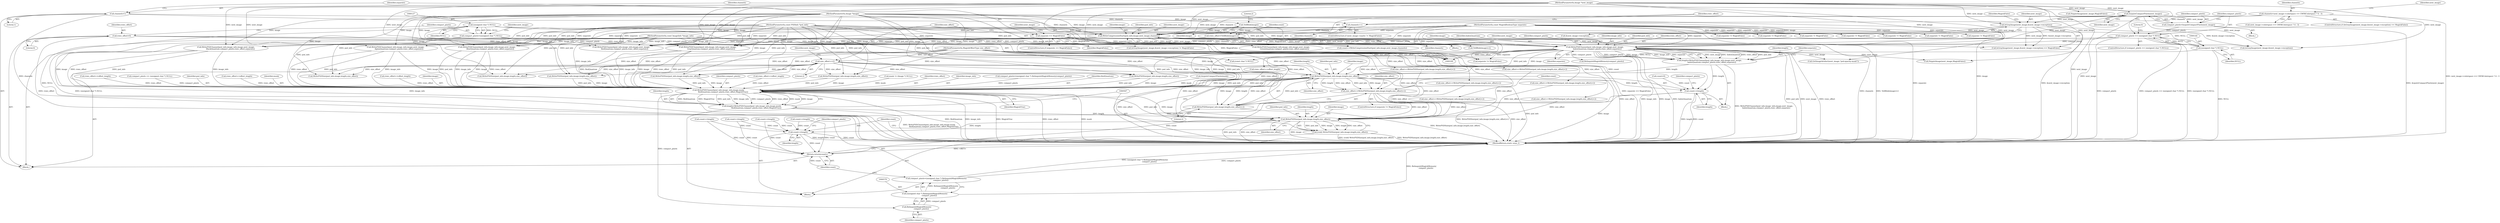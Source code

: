 digraph "0_ImageMagick_37a1710e2dab6ed91128ea648d654a22fbe2a6af@pointer" {
"1000245" [label="(Call,WritePSDSize(psd_info,image,length,size_offset))"];
"1000229" [label="(Call,WritePSDChannel(psd_info,image_info,image,next_image,\n        IndexQuantum,compact_pixels,rows_offset,separate))"];
"1000198" [label="(Call,WriteCompressionStart(psd_info,image,next_image,channels))"];
"1000101" [label="(MethodParameterIn,const PSDInfo *psd_info)"];
"1000193" [label="(Call,TellBlob(image))"];
"1000103" [label="(MethodParameterIn,Image *image)"];
"1000138" [label="(Call,AcquireCompactPixels(next_image))"];
"1000104" [label="(MethodParameterIn,Image *next_image)"];
"1000165" [label="(Call,IsGrayImage(next_image,&next_image->exception))"];
"1000188" [label="(Call,channels++)"];
"1000148" [label="(Call,channels=1)"];
"1000172" [label="(Call,channels=next_image->colorspace == CMYKColorspace ? 4 : 3)"];
"1000102" [label="(MethodParameterIn,const ImageInfo *image_info)"];
"1000141" [label="(Call,compact_pixels == (unsigned char *) NULL)"];
"1000136" [label="(Call,compact_pixels=AcquireCompactPixels(next_image))"];
"1000143" [label="(Call,(unsigned char *) NULL)"];
"1000126" [label="(Call,(unsigned char *) NULL)"];
"1000124" [label="(Call,compact_pixels=(unsigned char *) NULL)"];
"1000190" [label="(Call,rows_offset=TellBlob(image)+2)"];
"1000121" [label="(Call,rows_offset=0)"];
"1000152" [label="(Call,separate == MagickFalse)"];
"1000106" [label="(MethodParameterIn,const MagickBooleanType separate)"];
"1000227" [label="(Call,length=WritePSDChannel(psd_info,image_info,image,next_image,\n        IndexQuantum,compact_pixels,rows_offset,separate))"];
"1000217" [label="(Call,size_offset+=2)"];
"1000105" [label="(MethodParameterIn,MagickOffsetType size_offset)"];
"1000242" [label="(Call,size_offset+=WritePSDSize(psd_info,image,length,size_offset)+2)"];
"1000568" [label="(Call,WritePSDSize(psd_info,image,length,size_offset))"];
"1000566" [label="(Call,(void) WritePSDSize(psd_info,image,length,size_offset))"];
"1000573" [label="(Call,count+=length)"];
"1000582" [label="(Return,return(count);)"];
"1000244" [label="(Call,WritePSDSize(psd_info,image,length,size_offset)+2)"];
"1000255" [label="(Call,count+=length)"];
"1000557" [label="(Call,WritePSDChannel(psd_info,image_info,image,mask,\n                RedQuantum,compact_pixels,rows_offset,MagickTrue))"];
"1000555" [label="(Call,length=WritePSDChannel(psd_info,image_info,image,mask,\n                RedQuantum,compact_pixels,rows_offset,MagickTrue))"];
"1000580" [label="(Call,RelinquishMagickMemory(\n                compact_pixels))"];
"1000578" [label="(Call,(unsigned char *) RelinquishMagickMemory(\n                compact_pixels))"];
"1000576" [label="(Call,compact_pixels=(unsigned char *) RelinquishMagickMemory(\n                compact_pixels))"];
"1000142" [label="(Identifier,compact_pixels)"];
"1000148" [label="(Call,channels=1)"];
"1000573" [label="(Call,count+=length)"];
"1000195" [label="(Literal,2)"];
"1000570" [label="(Identifier,image)"];
"1000227" [label="(Call,length=WritePSDChannel(psd_info,image_info,image,next_image,\n        IndexQuantum,compact_pixels,rows_offset,separate))"];
"1000217" [label="(Call,size_offset+=2)"];
"1000316" [label="(Call,WritePSDChannel(psd_info,image_info,image,next_image,\n            RedQuantum,compact_pixels,rows_offset,separate))"];
"1000185" [label="(Identifier,next_image)"];
"1000429" [label="(Call,size_offset+=WritePSDSize(psd_info,image,length,size_offset)+2)"];
"1000556" [label="(Identifier,length)"];
"1000155" [label="(Block,)"];
"1000218" [label="(Identifier,size_offset)"];
"1000562" [label="(Identifier,RedQuantum)"];
"1000152" [label="(Call,separate == MagickFalse)"];
"1000584" [label="(MethodReturn,static ssize_t)"];
"1000497" [label="(Call,NegateImage(next_image,MagickFalse))"];
"1000357" [label="(Call,separate != MagickFalse)"];
"1000569" [label="(Identifier,psd_info)"];
"1000240" [label="(Identifier,separate)"];
"1000219" [label="(Literal,2)"];
"1000557" [label="(Call,WritePSDChannel(psd_info,image_info,image,mask,\n                RedQuantum,compact_pixels,rows_offset,MagickTrue))"];
"1000535" [label="(Block,)"];
"1000404" [label="(Call,count+=length)"];
"1000568" [label="(Call,WritePSDSize(psd_info,image,length,size_offset))"];
"1000272" [label="(Call,WritePSDChannel(psd_info,image_info,image,next_image,\n            GrayQuantum,compact_pixels,rows_offset,separate))"];
"1000295" [label="(Call,rows_offset+=offset_length)"];
"1000555" [label="(Call,length=WritePSDChannel(psd_info,image_info,image,mask,\n                RedQuantum,compact_pixels,rows_offset,MagickTrue))"];
"1000107" [label="(Block,)"];
"1000248" [label="(Identifier,length)"];
"1000363" [label="(Call,WritePSDSize(psd_info,image,length,size_offset))"];
"1000572" [label="(Identifier,size_offset)"];
"1000329" [label="(Call,size_offset+=WritePSDSize(psd_info,image,length,size_offset)+2)"];
"1000191" [label="(Identifier,rows_offset)"];
"1000103" [label="(MethodParameterIn,Image *image)"];
"1000124" [label="(Call,compact_pixels=(unsigned char *) NULL)"];
"1000147" [label="(Literal,0)"];
"1000167" [label="(Call,&next_image->exception)"];
"1000172" [label="(Call,channels=next_image->colorspace == CMYKColorspace ? 4 : 3)"];
"1000154" [label="(Identifier,MagickFalse)"];
"1000464" [label="(Call,separate != MagickFalse)"];
"1000571" [label="(Identifier,length)"];
"1000581" [label="(Identifier,compact_pixels)"];
"1000190" [label="(Call,rows_offset=TellBlob(image)+2)"];
"1000467" [label="(Call,size_offset+=WritePSDSize(psd_info,image,length,size_offset)+2)"];
"1000548" [label="(Call,compact_pixels == (unsigned char *) NULL)"];
"1000558" [label="(Identifier,psd_info)"];
"1000501" [label="(Call,separate != MagickFalse)"];
"1000193" [label="(Call,TellBlob(image))"];
"1000401" [label="(Call,rows_offset+=offset_length)"];
"1000182" [label="(ControlStructure,if (next_image->matte != MagickFalse))"];
"1000565" [label="(Identifier,MagickTrue)"];
"1000236" [label="(Identifier,rows_offset)"];
"1000561" [label="(Identifier,mask)"];
"1000432" [label="(Call,WritePSDSize(psd_info,image,length,size_offset))"];
"1000139" [label="(Identifier,next_image)"];
"1000171" [label="(Identifier,MagickFalse)"];
"1000477" [label="(Call,rows_offset+=offset_length)"];
"1000560" [label="(Identifier,image)"];
"1000200" [label="(Identifier,image)"];
"1000578" [label="(Call,(unsigned char *) RelinquishMagickMemory(\n                compact_pixels))"];
"1000285" [label="(Call,size_offset+=WritePSDSize(psd_info,image,length,size_offset)+2)"];
"1000104" [label="(MethodParameterIn,Image *next_image)"];
"1000288" [label="(Call,WritePSDSize(psd_info,image,length,size_offset))"];
"1000566" [label="(Call,(void) WritePSDSize(psd_info,image,length,size_offset))"];
"1000153" [label="(Identifier,separate)"];
"1000250" [label="(Literal,2)"];
"1000150" [label="(Literal,1)"];
"1000326" [label="(Call,separate != MagickFalse)"];
"1000164" [label="(Call,IsGrayImage(next_image,&next_image->exception) == MagickFalse)"];
"1000232" [label="(Identifier,image)"];
"1000238" [label="(ControlStructure,if (separate != MagickFalse))"];
"1000165" [label="(Call,IsGrayImage(next_image,&next_image->exception))"];
"1000199" [label="(Identifier,psd_info)"];
"1000255" [label="(Call,count+=length)"];
"1000121" [label="(Call,rows_offset=0)"];
"1000194" [label="(Identifier,image)"];
"1000102" [label="(MethodParameterIn,const ImageInfo *image_info)"];
"1000188" [label="(Call,channels++)"];
"1000197" [label="(Identifier,count)"];
"1000128" [label="(Identifier,NULL)"];
"1000101" [label="(MethodParameterIn,const PSDInfo *psd_info)"];
"1000234" [label="(Identifier,IndexQuantum)"];
"1000577" [label="(Identifier,compact_pixels)"];
"1000416" [label="(Call,WritePSDChannel(psd_info,image_info,image,next_image,\n                BlackQuantum,compact_pixels,rows_offset,separate))"];
"1000249" [label="(Identifier,size_offset)"];
"1000122" [label="(Identifier,rows_offset)"];
"1000508" [label="(Call,GetImageArtifact(next_image,\"psd:opacity-mask\"))"];
"1000298" [label="(Call,count+=length)"];
"1000226" [label="(Block,)"];
"1000233" [label="(Identifier,next_image)"];
"1000237" [label="(Identifier,separate)"];
"1000159" [label="(Identifier,next_image)"];
"1000583" [label="(Identifier,count)"];
"1000192" [label="(Call,TellBlob(image)+2)"];
"1000140" [label="(ControlStructure,if (compact_pixels == (unsigned char *) NULL))"];
"1000257" [label="(Identifier,length)"];
"1000252" [label="(Call,rows_offset+=offset_length)"];
"1000454" [label="(Call,WritePSDChannel(psd_info,image_info,image,next_image,\n            AlphaQuantum,compact_pixels,rows_offset,separate))"];
"1000235" [label="(Identifier,compact_pixels)"];
"1000145" [label="(Identifier,NULL)"];
"1000575" [label="(Identifier,length)"];
"1000262" [label="(Call,IsGrayImage(next_image,&next_image->exception))"];
"1000563" [label="(Identifier,compact_pixels)"];
"1000244" [label="(Call,WritePSDSize(psd_info,image,length,size_offset)+2)"];
"1000125" [label="(Identifier,compact_pixels)"];
"1000243" [label="(Identifier,size_offset)"];
"1000439" [label="(Call,rows_offset+=offset_length)"];
"1000470" [label="(Call,WritePSDSize(psd_info,image,length,size_offset))"];
"1000137" [label="(Identifier,compact_pixels)"];
"1000173" [label="(Identifier,channels)"];
"1000530" [label="(Call,mask != (Image *) NULL)"];
"1000115" [label="(Call,count=0)"];
"1000231" [label="(Identifier,image_info)"];
"1000198" [label="(Call,WriteCompressionStart(psd_info,image,next_image,channels))"];
"1000564" [label="(Identifier,rows_offset)"];
"1000105" [label="(MethodParameterIn,MagickOffsetType size_offset)"];
"1000230" [label="(Identifier,psd_info)"];
"1000347" [label="(Call,WritePSDChannel(psd_info,image_info,image,next_image,\n            GreenQuantum,compact_pixels,rows_offset,separate))"];
"1000580" [label="(Call,RelinquishMagickMemory(\n                compact_pixels))"];
"1000391" [label="(Call,size_offset+=WritePSDSize(psd_info,image,length,size_offset)+2)"];
"1000126" [label="(Call,(unsigned char *) NULL)"];
"1000574" [label="(Identifier,count)"];
"1000135" [label="(Block,)"];
"1000201" [label="(Identifier,next_image)"];
"1000282" [label="(Call,separate != MagickFalse)"];
"1000189" [label="(Identifier,channels)"];
"1000228" [label="(Identifier,length)"];
"1000246" [label="(Identifier,psd_info)"];
"1000138" [label="(Call,AcquireCompactPixels(next_image))"];
"1000245" [label="(Call,WritePSDSize(psd_info,image,length,size_offset))"];
"1000261" [label="(Call,IsGrayImage(next_image,&next_image->exception) != MagickFalse)"];
"1000559" [label="(Identifier,image_info)"];
"1000229" [label="(Call,WritePSDChannel(psd_info,image_info,image,next_image,\n        IndexQuantum,compact_pixels,rows_offset,separate))"];
"1000149" [label="(Identifier,channels)"];
"1000163" [label="(ControlStructure,if (IsGrayImage(next_image,&next_image->exception) == MagickFalse))"];
"1000196" [label="(Call,count+=WriteCompressionStart(psd_info,image,next_image,channels))"];
"1000256" [label="(Identifier,count)"];
"1000426" [label="(Call,separate != MagickFalse)"];
"1000394" [label="(Call,WritePSDSize(psd_info,image,length,size_offset))"];
"1000174" [label="(Call,next_image->colorspace == CMYKColorspace ? 4 : 3)"];
"1000483" [label="(Call,compact_pixels=(unsigned char *) RelinquishMagickMemory(compact_pixels))"];
"1000360" [label="(Call,size_offset+=WritePSDSize(psd_info,image,length,size_offset)+2)"];
"1000311" [label="(Call,NegateImage(next_image,MagickFalse))"];
"1000166" [label="(Identifier,next_image)"];
"1000202" [label="(Identifier,channels)"];
"1000239" [label="(Call,separate != MagickFalse)"];
"1000514" [label="(Call,(const char *) NULL)"];
"1000378" [label="(Call,WritePSDChannel(psd_info,image_info,image,next_image,\n            BlueQuantum,compact_pixels,rows_offset,separate))"];
"1000545" [label="(Call,AcquireCompactPixels(mask))"];
"1000151" [label="(ControlStructure,if (separate == MagickFalse))"];
"1000388" [label="(Call,separate != MagickFalse)"];
"1000442" [label="(Call,count+=length)"];
"1000242" [label="(Call,size_offset+=WritePSDSize(psd_info,image,length,size_offset)+2)"];
"1000143" [label="(Call,(unsigned char *) NULL)"];
"1000132" [label="(Identifier,next_image)"];
"1000487" [label="(Call,RelinquishMagickMemory(compact_pixels))"];
"1000141" [label="(Call,compact_pixels == (unsigned char *) NULL)"];
"1000332" [label="(Call,WritePSDSize(psd_info,image,length,size_offset))"];
"1000106" [label="(MethodParameterIn,const MagickBooleanType separate)"];
"1000247" [label="(Identifier,image)"];
"1000480" [label="(Call,count+=length)"];
"1000123" [label="(Literal,0)"];
"1000223" [label="(Identifier,next_image)"];
"1000136" [label="(Call,compact_pixels=AcquireCompactPixels(next_image))"];
"1000484" [label="(Identifier,compact_pixels)"];
"1000576" [label="(Call,compact_pixels=(unsigned char *) RelinquishMagickMemory(\n                compact_pixels))"];
"1000582" [label="(Return,return(count);)"];
"1000245" -> "1000244"  [label="AST: "];
"1000245" -> "1000249"  [label="CFG: "];
"1000246" -> "1000245"  [label="AST: "];
"1000247" -> "1000245"  [label="AST: "];
"1000248" -> "1000245"  [label="AST: "];
"1000249" -> "1000245"  [label="AST: "];
"1000250" -> "1000245"  [label="CFG: "];
"1000245" -> "1000584"  [label="DDG: psd_info"];
"1000245" -> "1000584"  [label="DDG: image"];
"1000245" -> "1000242"  [label="DDG: psd_info"];
"1000245" -> "1000242"  [label="DDG: image"];
"1000245" -> "1000242"  [label="DDG: length"];
"1000245" -> "1000242"  [label="DDG: size_offset"];
"1000245" -> "1000244"  [label="DDG: psd_info"];
"1000245" -> "1000244"  [label="DDG: image"];
"1000245" -> "1000244"  [label="DDG: length"];
"1000245" -> "1000244"  [label="DDG: size_offset"];
"1000229" -> "1000245"  [label="DDG: psd_info"];
"1000229" -> "1000245"  [label="DDG: image"];
"1000101" -> "1000245"  [label="DDG: psd_info"];
"1000103" -> "1000245"  [label="DDG: image"];
"1000227" -> "1000245"  [label="DDG: length"];
"1000217" -> "1000245"  [label="DDG: size_offset"];
"1000105" -> "1000245"  [label="DDG: size_offset"];
"1000245" -> "1000255"  [label="DDG: length"];
"1000245" -> "1000557"  [label="DDG: psd_info"];
"1000245" -> "1000557"  [label="DDG: image"];
"1000229" -> "1000227"  [label="AST: "];
"1000229" -> "1000237"  [label="CFG: "];
"1000230" -> "1000229"  [label="AST: "];
"1000231" -> "1000229"  [label="AST: "];
"1000232" -> "1000229"  [label="AST: "];
"1000233" -> "1000229"  [label="AST: "];
"1000234" -> "1000229"  [label="AST: "];
"1000235" -> "1000229"  [label="AST: "];
"1000236" -> "1000229"  [label="AST: "];
"1000237" -> "1000229"  [label="AST: "];
"1000227" -> "1000229"  [label="CFG: "];
"1000229" -> "1000584"  [label="DDG: next_image"];
"1000229" -> "1000584"  [label="DDG: rows_offset"];
"1000229" -> "1000584"  [label="DDG: image_info"];
"1000229" -> "1000584"  [label="DDG: image"];
"1000229" -> "1000584"  [label="DDG: IndexQuantum"];
"1000229" -> "1000584"  [label="DDG: psd_info"];
"1000229" -> "1000227"  [label="DDG: next_image"];
"1000229" -> "1000227"  [label="DDG: IndexQuantum"];
"1000229" -> "1000227"  [label="DDG: rows_offset"];
"1000229" -> "1000227"  [label="DDG: psd_info"];
"1000229" -> "1000227"  [label="DDG: compact_pixels"];
"1000229" -> "1000227"  [label="DDG: image"];
"1000229" -> "1000227"  [label="DDG: image_info"];
"1000229" -> "1000227"  [label="DDG: separate"];
"1000198" -> "1000229"  [label="DDG: psd_info"];
"1000198" -> "1000229"  [label="DDG: image"];
"1000198" -> "1000229"  [label="DDG: next_image"];
"1000101" -> "1000229"  [label="DDG: psd_info"];
"1000102" -> "1000229"  [label="DDG: image_info"];
"1000103" -> "1000229"  [label="DDG: image"];
"1000138" -> "1000229"  [label="DDG: next_image"];
"1000104" -> "1000229"  [label="DDG: next_image"];
"1000141" -> "1000229"  [label="DDG: compact_pixels"];
"1000124" -> "1000229"  [label="DDG: compact_pixels"];
"1000190" -> "1000229"  [label="DDG: rows_offset"];
"1000121" -> "1000229"  [label="DDG: rows_offset"];
"1000152" -> "1000229"  [label="DDG: separate"];
"1000106" -> "1000229"  [label="DDG: separate"];
"1000229" -> "1000239"  [label="DDG: separate"];
"1000229" -> "1000252"  [label="DDG: rows_offset"];
"1000229" -> "1000487"  [label="DDG: compact_pixels"];
"1000229" -> "1000497"  [label="DDG: next_image"];
"1000229" -> "1000508"  [label="DDG: next_image"];
"1000229" -> "1000557"  [label="DDG: psd_info"];
"1000229" -> "1000557"  [label="DDG: image_info"];
"1000229" -> "1000557"  [label="DDG: image"];
"1000229" -> "1000557"  [label="DDG: rows_offset"];
"1000198" -> "1000196"  [label="AST: "];
"1000198" -> "1000202"  [label="CFG: "];
"1000199" -> "1000198"  [label="AST: "];
"1000200" -> "1000198"  [label="AST: "];
"1000201" -> "1000198"  [label="AST: "];
"1000202" -> "1000198"  [label="AST: "];
"1000196" -> "1000198"  [label="CFG: "];
"1000198" -> "1000584"  [label="DDG: channels"];
"1000198" -> "1000196"  [label="DDG: psd_info"];
"1000198" -> "1000196"  [label="DDG: image"];
"1000198" -> "1000196"  [label="DDG: next_image"];
"1000198" -> "1000196"  [label="DDG: channels"];
"1000101" -> "1000198"  [label="DDG: psd_info"];
"1000193" -> "1000198"  [label="DDG: image"];
"1000103" -> "1000198"  [label="DDG: image"];
"1000138" -> "1000198"  [label="DDG: next_image"];
"1000165" -> "1000198"  [label="DDG: next_image"];
"1000104" -> "1000198"  [label="DDG: next_image"];
"1000188" -> "1000198"  [label="DDG: channels"];
"1000148" -> "1000198"  [label="DDG: channels"];
"1000172" -> "1000198"  [label="DDG: channels"];
"1000198" -> "1000262"  [label="DDG: next_image"];
"1000198" -> "1000272"  [label="DDG: psd_info"];
"1000198" -> "1000272"  [label="DDG: image"];
"1000198" -> "1000316"  [label="DDG: psd_info"];
"1000198" -> "1000316"  [label="DDG: image"];
"1000101" -> "1000100"  [label="AST: "];
"1000101" -> "1000584"  [label="DDG: psd_info"];
"1000101" -> "1000272"  [label="DDG: psd_info"];
"1000101" -> "1000288"  [label="DDG: psd_info"];
"1000101" -> "1000316"  [label="DDG: psd_info"];
"1000101" -> "1000332"  [label="DDG: psd_info"];
"1000101" -> "1000347"  [label="DDG: psd_info"];
"1000101" -> "1000363"  [label="DDG: psd_info"];
"1000101" -> "1000378"  [label="DDG: psd_info"];
"1000101" -> "1000394"  [label="DDG: psd_info"];
"1000101" -> "1000416"  [label="DDG: psd_info"];
"1000101" -> "1000432"  [label="DDG: psd_info"];
"1000101" -> "1000454"  [label="DDG: psd_info"];
"1000101" -> "1000470"  [label="DDG: psd_info"];
"1000101" -> "1000557"  [label="DDG: psd_info"];
"1000101" -> "1000568"  [label="DDG: psd_info"];
"1000193" -> "1000192"  [label="AST: "];
"1000193" -> "1000194"  [label="CFG: "];
"1000194" -> "1000193"  [label="AST: "];
"1000195" -> "1000193"  [label="CFG: "];
"1000193" -> "1000190"  [label="DDG: image"];
"1000193" -> "1000192"  [label="DDG: image"];
"1000103" -> "1000193"  [label="DDG: image"];
"1000103" -> "1000100"  [label="AST: "];
"1000103" -> "1000584"  [label="DDG: image"];
"1000103" -> "1000272"  [label="DDG: image"];
"1000103" -> "1000288"  [label="DDG: image"];
"1000103" -> "1000316"  [label="DDG: image"];
"1000103" -> "1000332"  [label="DDG: image"];
"1000103" -> "1000347"  [label="DDG: image"];
"1000103" -> "1000363"  [label="DDG: image"];
"1000103" -> "1000378"  [label="DDG: image"];
"1000103" -> "1000394"  [label="DDG: image"];
"1000103" -> "1000416"  [label="DDG: image"];
"1000103" -> "1000432"  [label="DDG: image"];
"1000103" -> "1000454"  [label="DDG: image"];
"1000103" -> "1000470"  [label="DDG: image"];
"1000103" -> "1000557"  [label="DDG: image"];
"1000103" -> "1000568"  [label="DDG: image"];
"1000138" -> "1000136"  [label="AST: "];
"1000138" -> "1000139"  [label="CFG: "];
"1000139" -> "1000138"  [label="AST: "];
"1000136" -> "1000138"  [label="CFG: "];
"1000138" -> "1000584"  [label="DDG: next_image"];
"1000138" -> "1000136"  [label="DDG: next_image"];
"1000104" -> "1000138"  [label="DDG: next_image"];
"1000138" -> "1000165"  [label="DDG: next_image"];
"1000138" -> "1000262"  [label="DDG: next_image"];
"1000104" -> "1000100"  [label="AST: "];
"1000104" -> "1000584"  [label="DDG: next_image"];
"1000104" -> "1000165"  [label="DDG: next_image"];
"1000104" -> "1000262"  [label="DDG: next_image"];
"1000104" -> "1000272"  [label="DDG: next_image"];
"1000104" -> "1000311"  [label="DDG: next_image"];
"1000104" -> "1000316"  [label="DDG: next_image"];
"1000104" -> "1000347"  [label="DDG: next_image"];
"1000104" -> "1000378"  [label="DDG: next_image"];
"1000104" -> "1000416"  [label="DDG: next_image"];
"1000104" -> "1000454"  [label="DDG: next_image"];
"1000104" -> "1000497"  [label="DDG: next_image"];
"1000104" -> "1000508"  [label="DDG: next_image"];
"1000165" -> "1000164"  [label="AST: "];
"1000165" -> "1000167"  [label="CFG: "];
"1000166" -> "1000165"  [label="AST: "];
"1000167" -> "1000165"  [label="AST: "];
"1000171" -> "1000165"  [label="CFG: "];
"1000165" -> "1000584"  [label="DDG: &next_image->exception"];
"1000165" -> "1000164"  [label="DDG: next_image"];
"1000165" -> "1000164"  [label="DDG: &next_image->exception"];
"1000165" -> "1000262"  [label="DDG: &next_image->exception"];
"1000188" -> "1000182"  [label="AST: "];
"1000188" -> "1000189"  [label="CFG: "];
"1000189" -> "1000188"  [label="AST: "];
"1000191" -> "1000188"  [label="CFG: "];
"1000148" -> "1000188"  [label="DDG: channels"];
"1000172" -> "1000188"  [label="DDG: channels"];
"1000148" -> "1000107"  [label="AST: "];
"1000148" -> "1000150"  [label="CFG: "];
"1000149" -> "1000148"  [label="AST: "];
"1000150" -> "1000148"  [label="AST: "];
"1000153" -> "1000148"  [label="CFG: "];
"1000148" -> "1000584"  [label="DDG: channels"];
"1000172" -> "1000163"  [label="AST: "];
"1000172" -> "1000174"  [label="CFG: "];
"1000173" -> "1000172"  [label="AST: "];
"1000174" -> "1000172"  [label="AST: "];
"1000185" -> "1000172"  [label="CFG: "];
"1000172" -> "1000584"  [label="DDG: next_image->colorspace == CMYKColorspace ? 4 : 3"];
"1000102" -> "1000100"  [label="AST: "];
"1000102" -> "1000584"  [label="DDG: image_info"];
"1000102" -> "1000272"  [label="DDG: image_info"];
"1000102" -> "1000316"  [label="DDG: image_info"];
"1000102" -> "1000347"  [label="DDG: image_info"];
"1000102" -> "1000378"  [label="DDG: image_info"];
"1000102" -> "1000416"  [label="DDG: image_info"];
"1000102" -> "1000454"  [label="DDG: image_info"];
"1000102" -> "1000557"  [label="DDG: image_info"];
"1000141" -> "1000140"  [label="AST: "];
"1000141" -> "1000143"  [label="CFG: "];
"1000142" -> "1000141"  [label="AST: "];
"1000143" -> "1000141"  [label="AST: "];
"1000147" -> "1000141"  [label="CFG: "];
"1000149" -> "1000141"  [label="CFG: "];
"1000141" -> "1000584"  [label="DDG: compact_pixels"];
"1000141" -> "1000584"  [label="DDG: compact_pixels == (unsigned char *) NULL"];
"1000141" -> "1000584"  [label="DDG: (unsigned char *) NULL"];
"1000136" -> "1000141"  [label="DDG: compact_pixels"];
"1000143" -> "1000141"  [label="DDG: NULL"];
"1000141" -> "1000272"  [label="DDG: compact_pixels"];
"1000141" -> "1000316"  [label="DDG: compact_pixels"];
"1000136" -> "1000135"  [label="AST: "];
"1000137" -> "1000136"  [label="AST: "];
"1000142" -> "1000136"  [label="CFG: "];
"1000136" -> "1000584"  [label="DDG: AcquireCompactPixels(next_image)"];
"1000143" -> "1000145"  [label="CFG: "];
"1000144" -> "1000143"  [label="AST: "];
"1000145" -> "1000143"  [label="AST: "];
"1000143" -> "1000584"  [label="DDG: NULL"];
"1000126" -> "1000143"  [label="DDG: NULL"];
"1000143" -> "1000514"  [label="DDG: NULL"];
"1000126" -> "1000124"  [label="AST: "];
"1000126" -> "1000128"  [label="CFG: "];
"1000127" -> "1000126"  [label="AST: "];
"1000128" -> "1000126"  [label="AST: "];
"1000124" -> "1000126"  [label="CFG: "];
"1000126" -> "1000584"  [label="DDG: NULL"];
"1000126" -> "1000124"  [label="DDG: NULL"];
"1000126" -> "1000514"  [label="DDG: NULL"];
"1000124" -> "1000107"  [label="AST: "];
"1000125" -> "1000124"  [label="AST: "];
"1000132" -> "1000124"  [label="CFG: "];
"1000124" -> "1000584"  [label="DDG: (unsigned char *) NULL"];
"1000124" -> "1000272"  [label="DDG: compact_pixels"];
"1000124" -> "1000316"  [label="DDG: compact_pixels"];
"1000190" -> "1000155"  [label="AST: "];
"1000190" -> "1000192"  [label="CFG: "];
"1000191" -> "1000190"  [label="AST: "];
"1000192" -> "1000190"  [label="AST: "];
"1000197" -> "1000190"  [label="CFG: "];
"1000190" -> "1000584"  [label="DDG: TellBlob(image)+2"];
"1000190" -> "1000272"  [label="DDG: rows_offset"];
"1000190" -> "1000316"  [label="DDG: rows_offset"];
"1000121" -> "1000107"  [label="AST: "];
"1000121" -> "1000123"  [label="CFG: "];
"1000122" -> "1000121"  [label="AST: "];
"1000123" -> "1000121"  [label="AST: "];
"1000125" -> "1000121"  [label="CFG: "];
"1000121" -> "1000584"  [label="DDG: rows_offset"];
"1000121" -> "1000272"  [label="DDG: rows_offset"];
"1000121" -> "1000316"  [label="DDG: rows_offset"];
"1000152" -> "1000151"  [label="AST: "];
"1000152" -> "1000154"  [label="CFG: "];
"1000153" -> "1000152"  [label="AST: "];
"1000154" -> "1000152"  [label="AST: "];
"1000159" -> "1000152"  [label="CFG: "];
"1000218" -> "1000152"  [label="CFG: "];
"1000152" -> "1000584"  [label="DDG: separate == MagickFalse"];
"1000106" -> "1000152"  [label="DDG: separate"];
"1000152" -> "1000164"  [label="DDG: MagickFalse"];
"1000152" -> "1000239"  [label="DDG: MagickFalse"];
"1000152" -> "1000261"  [label="DDG: MagickFalse"];
"1000152" -> "1000272"  [label="DDG: separate"];
"1000152" -> "1000316"  [label="DDG: separate"];
"1000106" -> "1000100"  [label="AST: "];
"1000106" -> "1000584"  [label="DDG: separate"];
"1000106" -> "1000239"  [label="DDG: separate"];
"1000106" -> "1000272"  [label="DDG: separate"];
"1000106" -> "1000282"  [label="DDG: separate"];
"1000106" -> "1000316"  [label="DDG: separate"];
"1000106" -> "1000326"  [label="DDG: separate"];
"1000106" -> "1000347"  [label="DDG: separate"];
"1000106" -> "1000357"  [label="DDG: separate"];
"1000106" -> "1000378"  [label="DDG: separate"];
"1000106" -> "1000388"  [label="DDG: separate"];
"1000106" -> "1000416"  [label="DDG: separate"];
"1000106" -> "1000426"  [label="DDG: separate"];
"1000106" -> "1000454"  [label="DDG: separate"];
"1000106" -> "1000464"  [label="DDG: separate"];
"1000106" -> "1000501"  [label="DDG: separate"];
"1000227" -> "1000226"  [label="AST: "];
"1000228" -> "1000227"  [label="AST: "];
"1000240" -> "1000227"  [label="CFG: "];
"1000227" -> "1000584"  [label="DDG: WritePSDChannel(psd_info,image_info,image,next_image,\n        IndexQuantum,compact_pixels,rows_offset,separate)"];
"1000227" -> "1000255"  [label="DDG: length"];
"1000217" -> "1000107"  [label="AST: "];
"1000217" -> "1000219"  [label="CFG: "];
"1000218" -> "1000217"  [label="AST: "];
"1000219" -> "1000217"  [label="AST: "];
"1000223" -> "1000217"  [label="CFG: "];
"1000217" -> "1000584"  [label="DDG: size_offset"];
"1000105" -> "1000217"  [label="DDG: size_offset"];
"1000217" -> "1000288"  [label="DDG: size_offset"];
"1000217" -> "1000332"  [label="DDG: size_offset"];
"1000217" -> "1000363"  [label="DDG: size_offset"];
"1000217" -> "1000394"  [label="DDG: size_offset"];
"1000217" -> "1000432"  [label="DDG: size_offset"];
"1000217" -> "1000470"  [label="DDG: size_offset"];
"1000217" -> "1000568"  [label="DDG: size_offset"];
"1000105" -> "1000100"  [label="AST: "];
"1000105" -> "1000584"  [label="DDG: size_offset"];
"1000105" -> "1000242"  [label="DDG: size_offset"];
"1000105" -> "1000285"  [label="DDG: size_offset"];
"1000105" -> "1000288"  [label="DDG: size_offset"];
"1000105" -> "1000329"  [label="DDG: size_offset"];
"1000105" -> "1000332"  [label="DDG: size_offset"];
"1000105" -> "1000360"  [label="DDG: size_offset"];
"1000105" -> "1000363"  [label="DDG: size_offset"];
"1000105" -> "1000391"  [label="DDG: size_offset"];
"1000105" -> "1000394"  [label="DDG: size_offset"];
"1000105" -> "1000429"  [label="DDG: size_offset"];
"1000105" -> "1000432"  [label="DDG: size_offset"];
"1000105" -> "1000467"  [label="DDG: size_offset"];
"1000105" -> "1000470"  [label="DDG: size_offset"];
"1000105" -> "1000568"  [label="DDG: size_offset"];
"1000242" -> "1000238"  [label="AST: "];
"1000242" -> "1000244"  [label="CFG: "];
"1000243" -> "1000242"  [label="AST: "];
"1000244" -> "1000242"  [label="AST: "];
"1000256" -> "1000242"  [label="CFG: "];
"1000242" -> "1000584"  [label="DDG: WritePSDSize(psd_info,image,length,size_offset)+2"];
"1000242" -> "1000584"  [label="DDG: size_offset"];
"1000242" -> "1000568"  [label="DDG: size_offset"];
"1000568" -> "1000566"  [label="AST: "];
"1000568" -> "1000572"  [label="CFG: "];
"1000569" -> "1000568"  [label="AST: "];
"1000570" -> "1000568"  [label="AST: "];
"1000571" -> "1000568"  [label="AST: "];
"1000572" -> "1000568"  [label="AST: "];
"1000566" -> "1000568"  [label="CFG: "];
"1000568" -> "1000584"  [label="DDG: psd_info"];
"1000568" -> "1000584"  [label="DDG: size_offset"];
"1000568" -> "1000584"  [label="DDG: image"];
"1000568" -> "1000566"  [label="DDG: psd_info"];
"1000568" -> "1000566"  [label="DDG: image"];
"1000568" -> "1000566"  [label="DDG: length"];
"1000568" -> "1000566"  [label="DDG: size_offset"];
"1000557" -> "1000568"  [label="DDG: psd_info"];
"1000557" -> "1000568"  [label="DDG: image"];
"1000555" -> "1000568"  [label="DDG: length"];
"1000285" -> "1000568"  [label="DDG: size_offset"];
"1000360" -> "1000568"  [label="DDG: size_offset"];
"1000329" -> "1000568"  [label="DDG: size_offset"];
"1000429" -> "1000568"  [label="DDG: size_offset"];
"1000391" -> "1000568"  [label="DDG: size_offset"];
"1000467" -> "1000568"  [label="DDG: size_offset"];
"1000568" -> "1000573"  [label="DDG: length"];
"1000566" -> "1000535"  [label="AST: "];
"1000567" -> "1000566"  [label="AST: "];
"1000574" -> "1000566"  [label="CFG: "];
"1000566" -> "1000584"  [label="DDG: WritePSDSize(psd_info,image,length,size_offset)"];
"1000566" -> "1000584"  [label="DDG: (void) WritePSDSize(psd_info,image,length,size_offset)"];
"1000573" -> "1000535"  [label="AST: "];
"1000573" -> "1000575"  [label="CFG: "];
"1000574" -> "1000573"  [label="AST: "];
"1000575" -> "1000573"  [label="AST: "];
"1000577" -> "1000573"  [label="CFG: "];
"1000573" -> "1000584"  [label="DDG: length"];
"1000573" -> "1000584"  [label="DDG: count"];
"1000404" -> "1000573"  [label="DDG: count"];
"1000442" -> "1000573"  [label="DDG: count"];
"1000298" -> "1000573"  [label="DDG: count"];
"1000480" -> "1000573"  [label="DDG: count"];
"1000255" -> "1000573"  [label="DDG: count"];
"1000573" -> "1000582"  [label="DDG: count"];
"1000582" -> "1000107"  [label="AST: "];
"1000582" -> "1000583"  [label="CFG: "];
"1000583" -> "1000582"  [label="AST: "];
"1000584" -> "1000582"  [label="CFG: "];
"1000582" -> "1000584"  [label="DDG: <RET>"];
"1000583" -> "1000582"  [label="DDG: count"];
"1000404" -> "1000582"  [label="DDG: count"];
"1000442" -> "1000582"  [label="DDG: count"];
"1000298" -> "1000582"  [label="DDG: count"];
"1000480" -> "1000582"  [label="DDG: count"];
"1000255" -> "1000582"  [label="DDG: count"];
"1000244" -> "1000250"  [label="CFG: "];
"1000250" -> "1000244"  [label="AST: "];
"1000244" -> "1000584"  [label="DDG: WritePSDSize(psd_info,image,length,size_offset)"];
"1000255" -> "1000226"  [label="AST: "];
"1000255" -> "1000257"  [label="CFG: "];
"1000256" -> "1000255"  [label="AST: "];
"1000257" -> "1000255"  [label="AST: "];
"1000484" -> "1000255"  [label="CFG: "];
"1000255" -> "1000584"  [label="DDG: length"];
"1000255" -> "1000584"  [label="DDG: count"];
"1000196" -> "1000255"  [label="DDG: count"];
"1000115" -> "1000255"  [label="DDG: count"];
"1000557" -> "1000555"  [label="AST: "];
"1000557" -> "1000565"  [label="CFG: "];
"1000558" -> "1000557"  [label="AST: "];
"1000559" -> "1000557"  [label="AST: "];
"1000560" -> "1000557"  [label="AST: "];
"1000561" -> "1000557"  [label="AST: "];
"1000562" -> "1000557"  [label="AST: "];
"1000563" -> "1000557"  [label="AST: "];
"1000564" -> "1000557"  [label="AST: "];
"1000565" -> "1000557"  [label="AST: "];
"1000555" -> "1000557"  [label="CFG: "];
"1000557" -> "1000584"  [label="DDG: RedQuantum"];
"1000557" -> "1000584"  [label="DDG: image_info"];
"1000557" -> "1000584"  [label="DDG: MagickTrue"];
"1000557" -> "1000584"  [label="DDG: rows_offset"];
"1000557" -> "1000584"  [label="DDG: mask"];
"1000557" -> "1000555"  [label="DDG: RedQuantum"];
"1000557" -> "1000555"  [label="DDG: MagickTrue"];
"1000557" -> "1000555"  [label="DDG: psd_info"];
"1000557" -> "1000555"  [label="DDG: image_info"];
"1000557" -> "1000555"  [label="DDG: compact_pixels"];
"1000557" -> "1000555"  [label="DDG: rows_offset"];
"1000557" -> "1000555"  [label="DDG: mask"];
"1000557" -> "1000555"  [label="DDG: image"];
"1000454" -> "1000557"  [label="DDG: psd_info"];
"1000454" -> "1000557"  [label="DDG: image_info"];
"1000454" -> "1000557"  [label="DDG: image"];
"1000454" -> "1000557"  [label="DDG: rows_offset"];
"1000288" -> "1000557"  [label="DDG: psd_info"];
"1000288" -> "1000557"  [label="DDG: image"];
"1000378" -> "1000557"  [label="DDG: psd_info"];
"1000378" -> "1000557"  [label="DDG: image_info"];
"1000378" -> "1000557"  [label="DDG: image"];
"1000378" -> "1000557"  [label="DDG: rows_offset"];
"1000432" -> "1000557"  [label="DDG: psd_info"];
"1000432" -> "1000557"  [label="DDG: image"];
"1000272" -> "1000557"  [label="DDG: psd_info"];
"1000272" -> "1000557"  [label="DDG: image_info"];
"1000272" -> "1000557"  [label="DDG: image"];
"1000272" -> "1000557"  [label="DDG: rows_offset"];
"1000470" -> "1000557"  [label="DDG: psd_info"];
"1000470" -> "1000557"  [label="DDG: image"];
"1000394" -> "1000557"  [label="DDG: psd_info"];
"1000394" -> "1000557"  [label="DDG: image"];
"1000416" -> "1000557"  [label="DDG: psd_info"];
"1000416" -> "1000557"  [label="DDG: image_info"];
"1000416" -> "1000557"  [label="DDG: image"];
"1000416" -> "1000557"  [label="DDG: rows_offset"];
"1000545" -> "1000557"  [label="DDG: mask"];
"1000530" -> "1000557"  [label="DDG: mask"];
"1000316" -> "1000557"  [label="DDG: RedQuantum"];
"1000548" -> "1000557"  [label="DDG: compact_pixels"];
"1000483" -> "1000557"  [label="DDG: compact_pixels"];
"1000252" -> "1000557"  [label="DDG: rows_offset"];
"1000295" -> "1000557"  [label="DDG: rows_offset"];
"1000439" -> "1000557"  [label="DDG: rows_offset"];
"1000401" -> "1000557"  [label="DDG: rows_offset"];
"1000477" -> "1000557"  [label="DDG: rows_offset"];
"1000557" -> "1000580"  [label="DDG: compact_pixels"];
"1000555" -> "1000535"  [label="AST: "];
"1000556" -> "1000555"  [label="AST: "];
"1000567" -> "1000555"  [label="CFG: "];
"1000555" -> "1000584"  [label="DDG: WritePSDChannel(psd_info,image_info,image,mask,\n                RedQuantum,compact_pixels,rows_offset,MagickTrue)"];
"1000580" -> "1000578"  [label="AST: "];
"1000580" -> "1000581"  [label="CFG: "];
"1000581" -> "1000580"  [label="AST: "];
"1000578" -> "1000580"  [label="CFG: "];
"1000580" -> "1000578"  [label="DDG: compact_pixels"];
"1000578" -> "1000576"  [label="AST: "];
"1000579" -> "1000578"  [label="AST: "];
"1000576" -> "1000578"  [label="CFG: "];
"1000578" -> "1000584"  [label="DDG: RelinquishMagickMemory(\n                compact_pixels)"];
"1000578" -> "1000576"  [label="DDG: RelinquishMagickMemory(\n                compact_pixels)"];
"1000576" -> "1000535"  [label="AST: "];
"1000577" -> "1000576"  [label="AST: "];
"1000583" -> "1000576"  [label="CFG: "];
"1000576" -> "1000584"  [label="DDG: compact_pixels"];
"1000576" -> "1000584"  [label="DDG: (unsigned char *) RelinquishMagickMemory(\n                compact_pixels)"];
}
